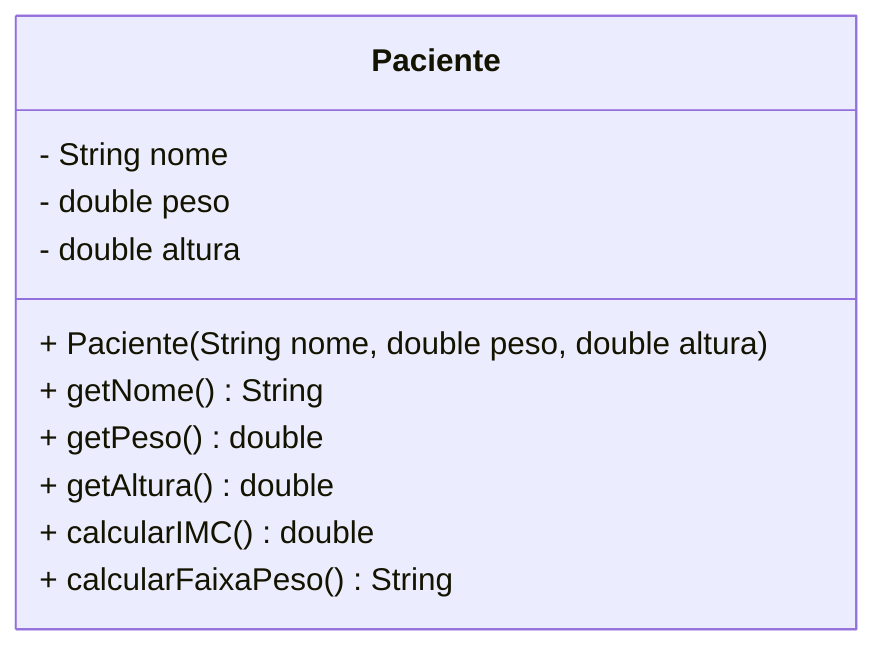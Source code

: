classDiagram
    class Paciente {
        - String nome
        - double peso
        - double altura
        + Paciente(String nome, double peso, double altura)
        + getNome() String
        + getPeso() double
        + getAltura() double
        + calcularIMC() double
        + calcularFaixaPeso() String
    }